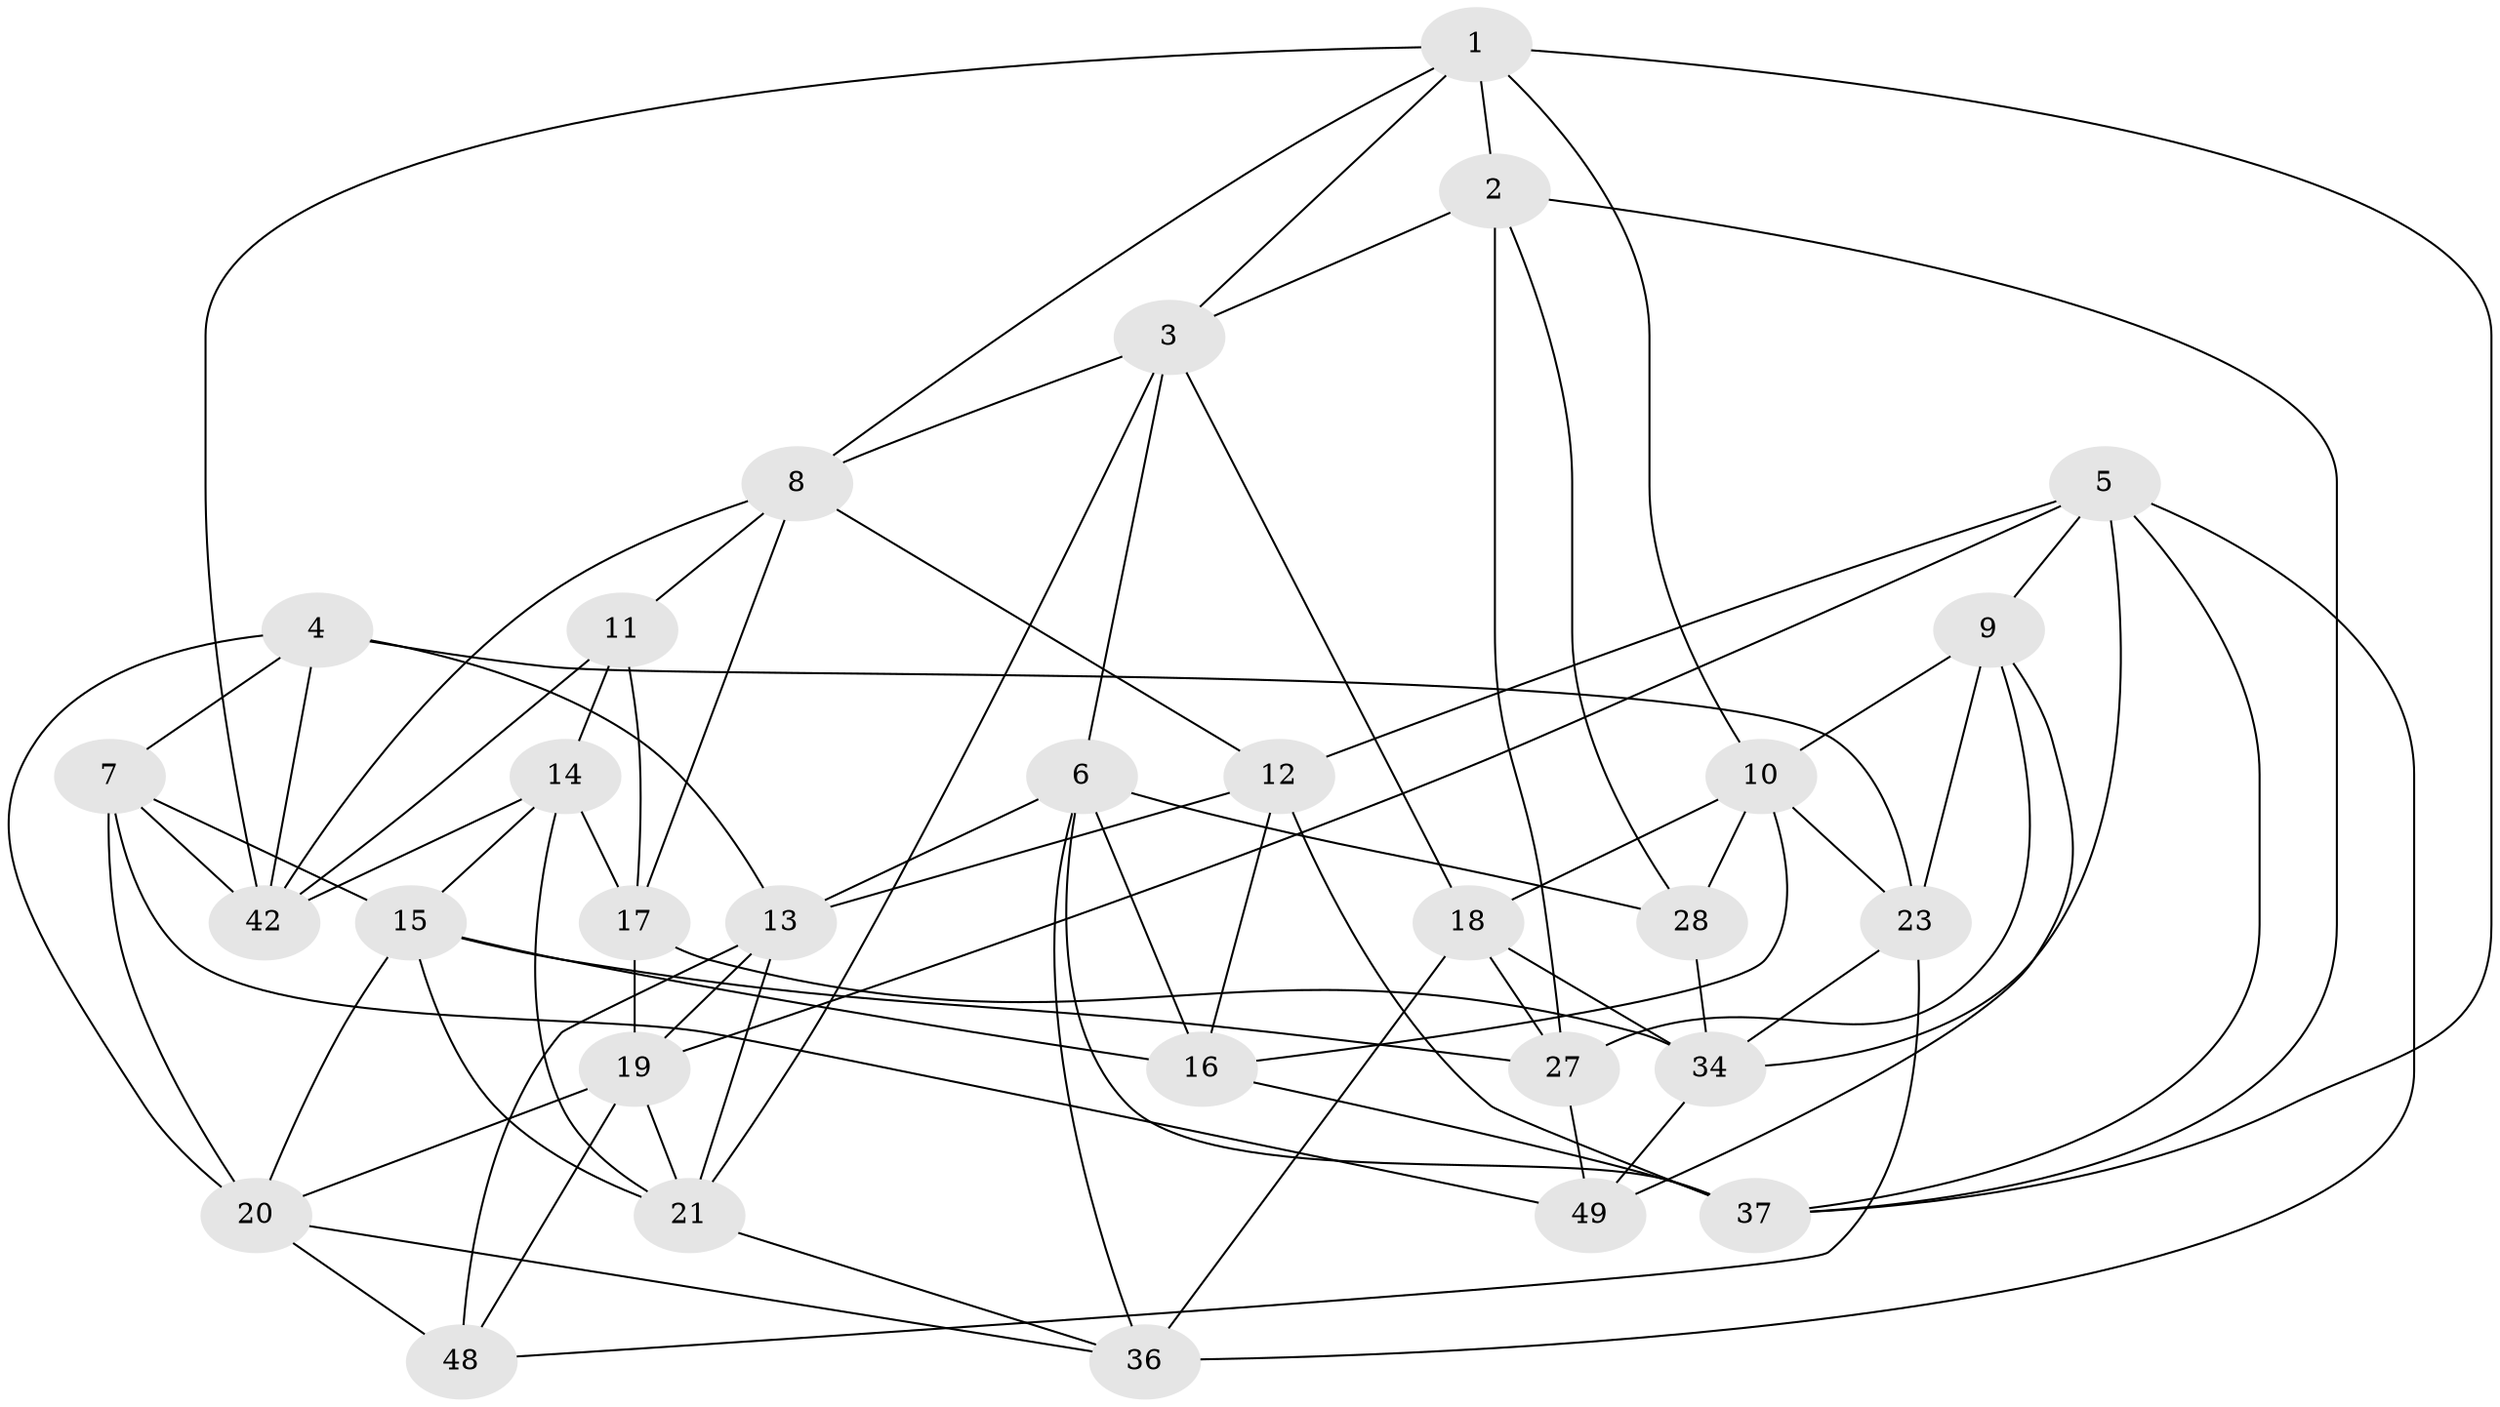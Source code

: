 // original degree distribution, {4: 1.0}
// Generated by graph-tools (version 1.1) at 2025/42/03/06/25 10:42:21]
// undirected, 30 vertices, 80 edges
graph export_dot {
graph [start="1"]
  node [color=gray90,style=filled];
  1 [super="+35"];
  2 [super="+52"];
  3 [super="+25"];
  4 [super="+45"];
  5 [super="+31"];
  6 [super="+24"];
  7 [super="+56"];
  8 [super="+30"];
  9 [super="+47"];
  10 [super="+43"];
  11;
  12 [super="+26"];
  13 [super="+53"];
  14 [super="+50"];
  15 [super="+29"];
  16 [super="+32"];
  17 [super="+40"];
  18 [super="+55"];
  19 [super="+33"];
  20 [super="+22"];
  21 [super="+41"];
  23 [super="+39"];
  27 [super="+51"];
  28;
  34 [super="+38"];
  36 [super="+54"];
  37 [super="+44"];
  42 [super="+46"];
  48;
  49;
  1 -- 42;
  1 -- 37;
  1 -- 10;
  1 -- 8;
  1 -- 3;
  1 -- 2;
  2 -- 27 [weight=2];
  2 -- 37;
  2 -- 3;
  2 -- 28;
  3 -- 6;
  3 -- 18;
  3 -- 8;
  3 -- 21;
  4 -- 42;
  4 -- 20;
  4 -- 13;
  4 -- 23;
  4 -- 7 [weight=2];
  5 -- 12;
  5 -- 34;
  5 -- 37;
  5 -- 9;
  5 -- 36;
  5 -- 19;
  6 -- 28;
  6 -- 37;
  6 -- 13;
  6 -- 16;
  6 -- 36;
  7 -- 15;
  7 -- 49;
  7 -- 42;
  7 -- 20;
  8 -- 42;
  8 -- 17;
  8 -- 11;
  8 -- 12;
  9 -- 10;
  9 -- 49;
  9 -- 23 [weight=2];
  9 -- 27;
  10 -- 28;
  10 -- 23;
  10 -- 18;
  10 -- 16;
  11 -- 17;
  11 -- 42;
  11 -- 14;
  12 -- 37;
  12 -- 16 [weight=2];
  12 -- 13;
  13 -- 19;
  13 -- 48;
  13 -- 21;
  14 -- 15;
  14 -- 21;
  14 -- 17 [weight=2];
  14 -- 42;
  15 -- 21;
  15 -- 16;
  15 -- 20;
  15 -- 27;
  16 -- 37;
  17 -- 34;
  17 -- 19;
  18 -- 34;
  18 -- 36 [weight=2];
  18 -- 27;
  19 -- 48;
  19 -- 21;
  19 -- 20;
  20 -- 48;
  20 -- 36;
  21 -- 36;
  23 -- 48;
  23 -- 34;
  27 -- 49;
  28 -- 34;
  34 -- 49;
}
